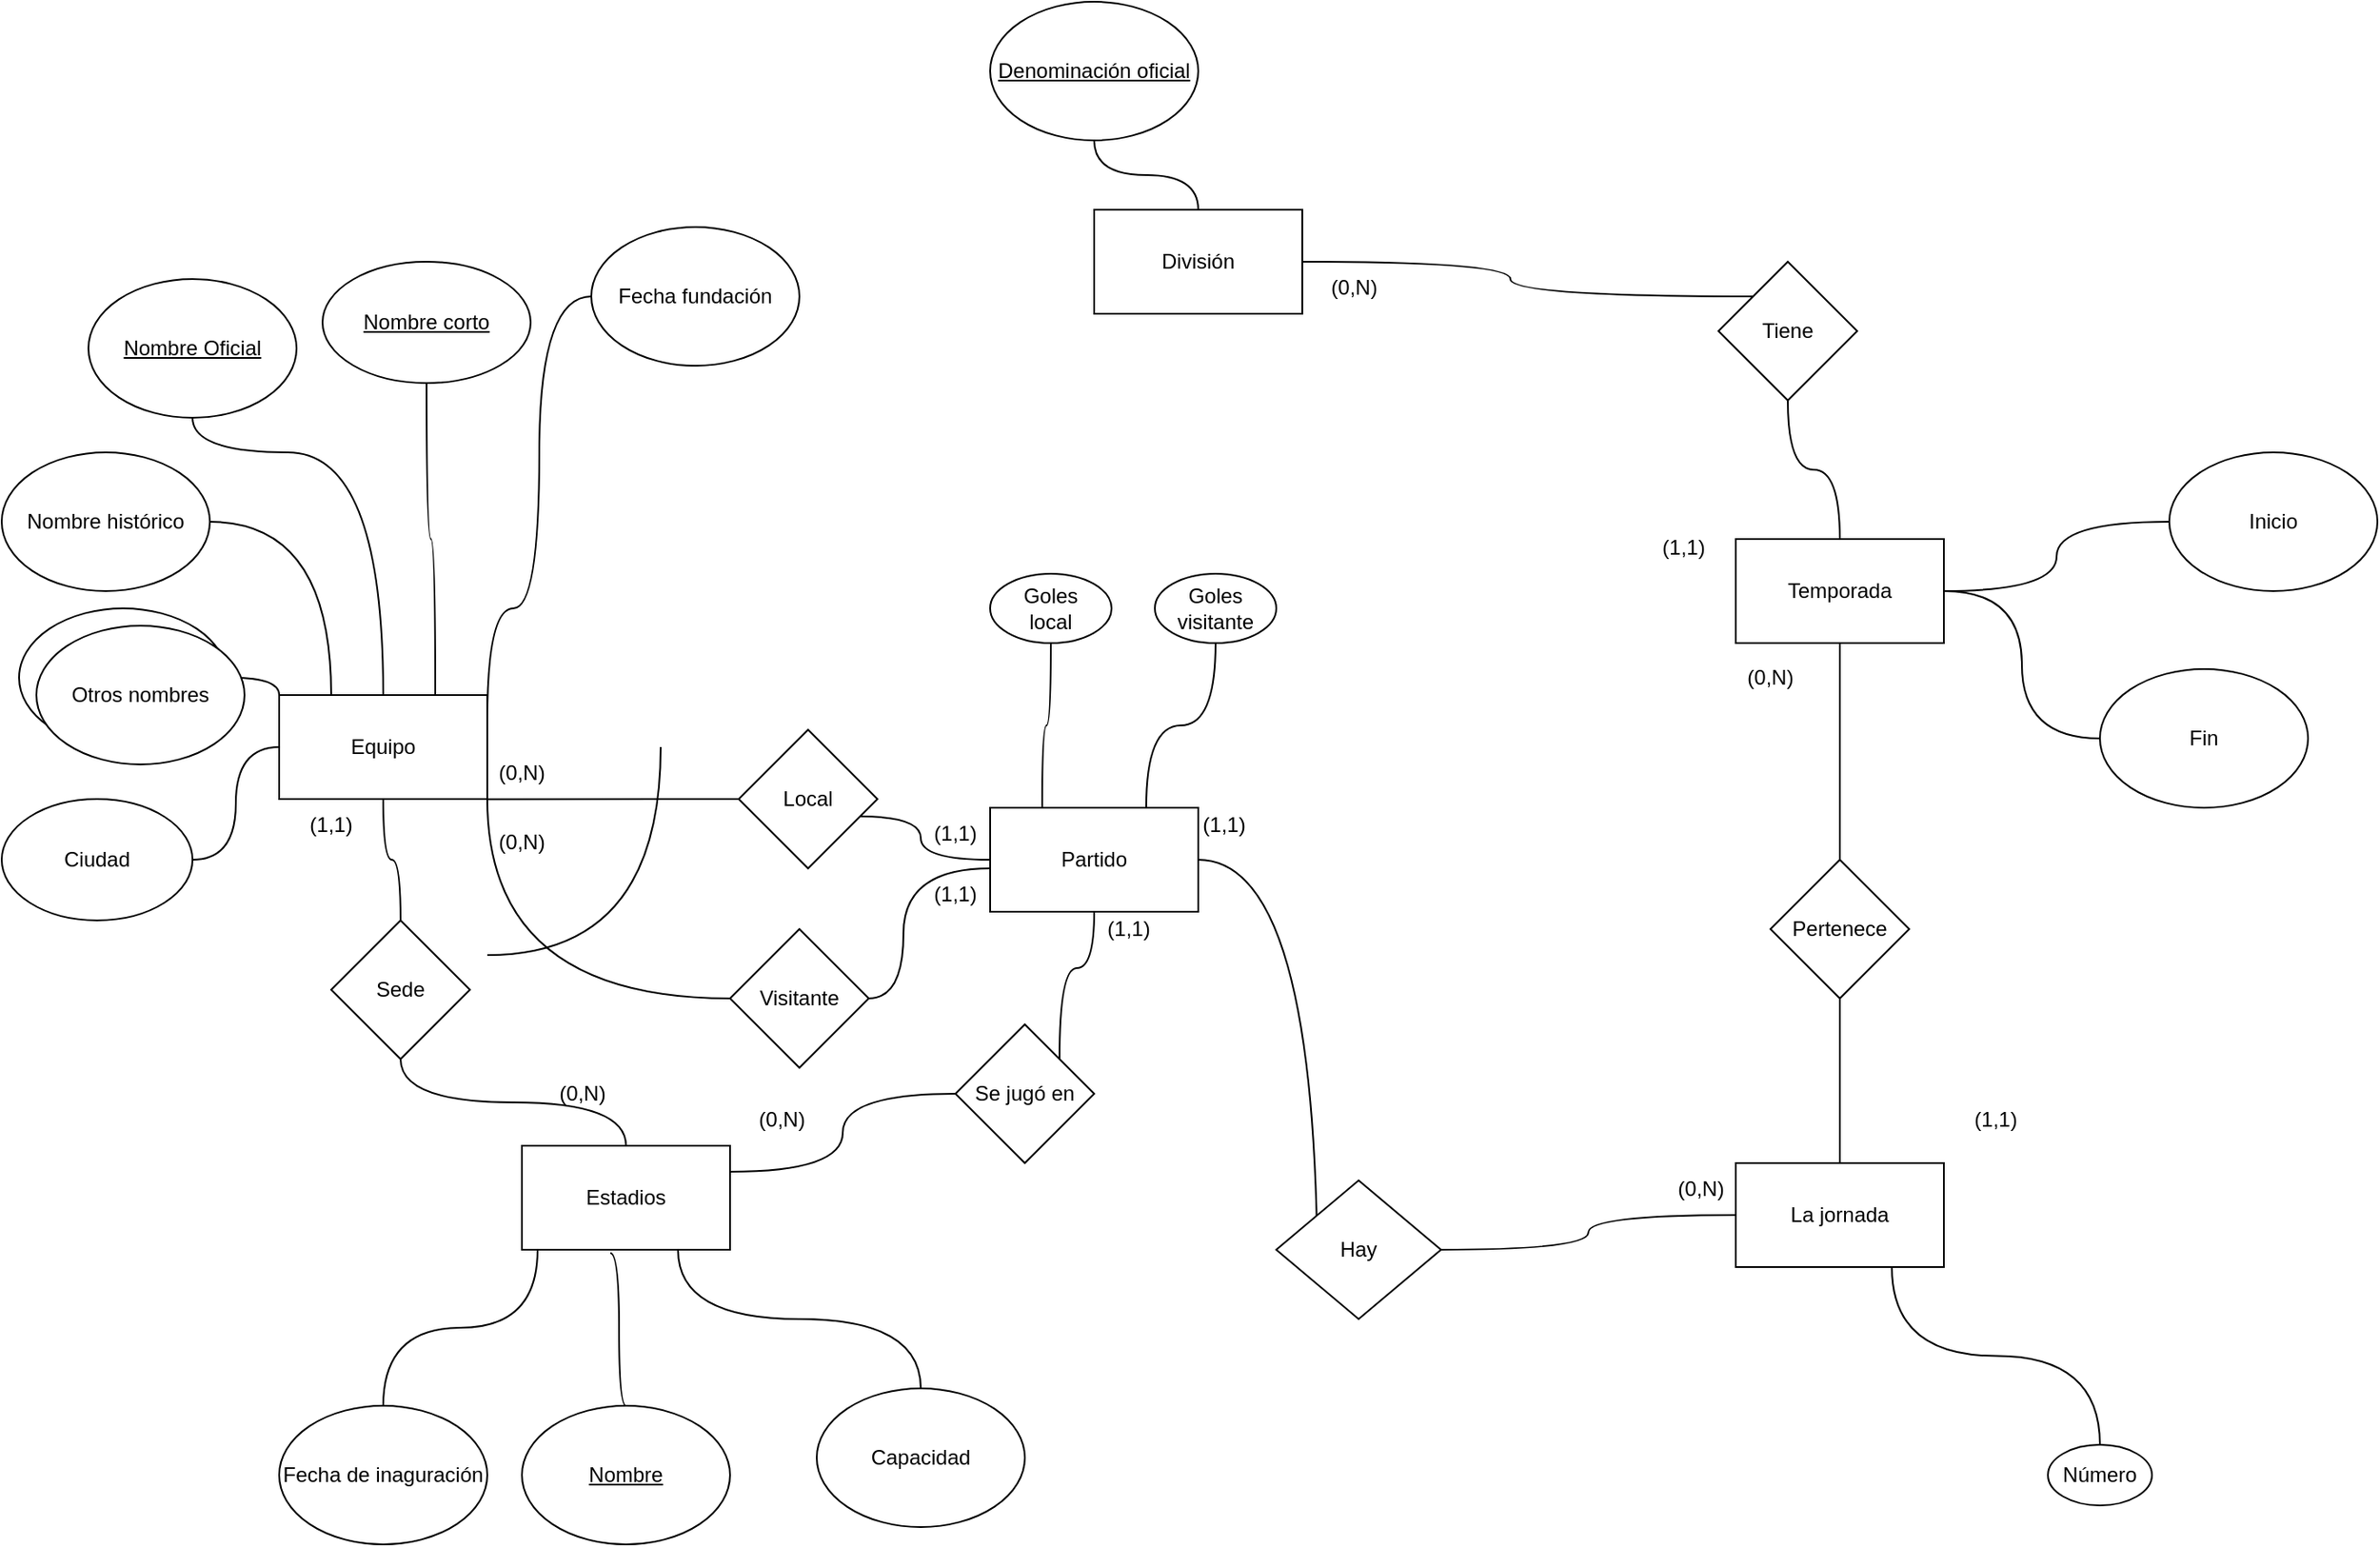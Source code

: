 <mxfile version="20.8.20" type="github">
  <diagram id="R2lEEEUBdFMjLlhIrx00" name="Page-1">
    <mxGraphModel dx="1654" dy="1861" grid="1" gridSize="10" guides="1" tooltips="1" connect="1" arrows="1" fold="1" page="1" pageScale="1" pageWidth="850" pageHeight="1100" math="0" shadow="0" extFonts="Permanent Marker^https://fonts.googleapis.com/css?family=Permanent+Marker">
      <root>
        <mxCell id="0" />
        <mxCell id="1" parent="0" />
        <mxCell id="bkdPCyFF_JCRdizK2mb8-16" style="edgeStyle=orthogonalEdgeStyle;curved=1;rounded=0;orthogonalLoop=1;jettySize=auto;html=1;exitX=1;exitY=0.25;exitDx=0;exitDy=0;strokeWidth=1;endArrow=none;endFill=0;" parent="1" source="bkdPCyFF_JCRdizK2mb8-1" target="bkdPCyFF_JCRdizK2mb8-15" edge="1">
          <mxGeometry relative="1" as="geometry">
            <Array as="points">
              <mxPoint x="280" y="130" />
              <mxPoint x="310" y="130" />
              <mxPoint x="310" y="-50" />
            </Array>
          </mxGeometry>
        </mxCell>
        <mxCell id="bkdPCyFF_JCRdizK2mb8-1" value="Equipo" style="rounded=0;whiteSpace=wrap;html=1;" parent="1" vertex="1">
          <mxGeometry x="160" y="180" width="120" height="60" as="geometry" />
        </mxCell>
        <mxCell id="JjR6LY6D7as-J1LcovHU-48" style="edgeStyle=orthogonalEdgeStyle;curved=1;rounded=0;orthogonalLoop=1;jettySize=auto;html=1;exitX=1;exitY=0.25;exitDx=0;exitDy=0;entryX=0;entryY=0.5;entryDx=0;entryDy=0;strokeWidth=1;endArrow=none;endFill=0;" parent="1" source="bkdPCyFF_JCRdizK2mb8-2" target="JjR6LY6D7as-J1LcovHU-47" edge="1">
          <mxGeometry relative="1" as="geometry" />
        </mxCell>
        <mxCell id="lBV5cohu0mnI4iCLQ0es-9" style="edgeStyle=orthogonalEdgeStyle;curved=1;rounded=0;orthogonalLoop=1;jettySize=auto;html=1;exitX=0.75;exitY=1;exitDx=0;exitDy=0;strokeWidth=1;endArrow=none;endFill=0;" edge="1" parent="1" source="bkdPCyFF_JCRdizK2mb8-2" target="bkdPCyFF_JCRdizK2mb8-19">
          <mxGeometry relative="1" as="geometry" />
        </mxCell>
        <mxCell id="bkdPCyFF_JCRdizK2mb8-2" value="Estadios" style="rounded=0;whiteSpace=wrap;html=1;" parent="1" vertex="1">
          <mxGeometry x="300" y="440" width="120" height="60" as="geometry" />
        </mxCell>
        <mxCell id="JjR6LY6D7as-J1LcovHU-58" style="edgeStyle=orthogonalEdgeStyle;curved=1;rounded=0;orthogonalLoop=1;jettySize=auto;html=1;entryX=0.5;entryY=1;entryDx=0;entryDy=0;strokeWidth=1;endArrow=none;endFill=0;" parent="1" source="bkdPCyFF_JCRdizK2mb8-3" target="JjR6LY6D7as-J1LcovHU-57" edge="1">
          <mxGeometry relative="1" as="geometry" />
        </mxCell>
        <mxCell id="lBV5cohu0mnI4iCLQ0es-4" style="rounded=0;orthogonalLoop=1;jettySize=auto;html=1;exitX=0.5;exitY=1;exitDx=0;exitDy=0;entryX=0.5;entryY=0;entryDx=0;entryDy=0;strokeWidth=1;endArrow=none;endFill=0;edgeStyle=orthogonalEdgeStyle;curved=1;" edge="1" parent="1" source="bkdPCyFF_JCRdizK2mb8-3" target="JjR6LY6D7as-J1LcovHU-6">
          <mxGeometry relative="1" as="geometry" />
        </mxCell>
        <mxCell id="lBV5cohu0mnI4iCLQ0es-12" style="edgeStyle=orthogonalEdgeStyle;curved=1;rounded=0;orthogonalLoop=1;jettySize=auto;html=1;exitX=1;exitY=0.5;exitDx=0;exitDy=0;strokeWidth=1;endArrow=none;endFill=0;" edge="1" parent="1" source="bkdPCyFF_JCRdizK2mb8-3" target="lBV5cohu0mnI4iCLQ0es-11">
          <mxGeometry relative="1" as="geometry" />
        </mxCell>
        <mxCell id="lBV5cohu0mnI4iCLQ0es-14" style="edgeStyle=orthogonalEdgeStyle;curved=1;rounded=0;orthogonalLoop=1;jettySize=auto;html=1;exitX=1;exitY=0.5;exitDx=0;exitDy=0;entryX=0;entryY=0.5;entryDx=0;entryDy=0;strokeWidth=1;endArrow=none;endFill=0;" edge="1" parent="1" source="bkdPCyFF_JCRdizK2mb8-3" target="lBV5cohu0mnI4iCLQ0es-13">
          <mxGeometry relative="1" as="geometry" />
        </mxCell>
        <mxCell id="bkdPCyFF_JCRdizK2mb8-3" value="Temporada" style="rounded=0;whiteSpace=wrap;html=1;" parent="1" vertex="1">
          <mxGeometry x="1000" y="90" width="120" height="60" as="geometry" />
        </mxCell>
        <mxCell id="bkdPCyFF_JCRdizK2mb8-5" style="rounded=0;orthogonalLoop=1;jettySize=auto;html=1;edgeStyle=orthogonalEdgeStyle;curved=1;strokeWidth=1;endArrow=none;endFill=0;" parent="1" source="bkdPCyFF_JCRdizK2mb8-4" target="bkdPCyFF_JCRdizK2mb8-1" edge="1">
          <mxGeometry relative="1" as="geometry">
            <Array as="points">
              <mxPoint x="110" y="40" />
              <mxPoint x="220" y="40" />
            </Array>
          </mxGeometry>
        </mxCell>
        <mxCell id="bkdPCyFF_JCRdizK2mb8-4" value="Nombre Oficial" style="ellipse;whiteSpace=wrap;html=1;fontStyle=4" parent="1" vertex="1">
          <mxGeometry x="50" y="-60" width="120" height="80" as="geometry" />
        </mxCell>
        <mxCell id="bkdPCyFF_JCRdizK2mb8-8" style="edgeStyle=orthogonalEdgeStyle;curved=1;rounded=0;orthogonalLoop=1;jettySize=auto;html=1;entryX=0.75;entryY=0;entryDx=0;entryDy=0;strokeWidth=1;endArrow=none;endFill=0;" parent="1" source="bkdPCyFF_JCRdizK2mb8-7" target="bkdPCyFF_JCRdizK2mb8-1" edge="1">
          <mxGeometry relative="1" as="geometry" />
        </mxCell>
        <mxCell id="bkdPCyFF_JCRdizK2mb8-7" value="&lt;u&gt;Nombre corto&lt;/u&gt;" style="ellipse;whiteSpace=wrap;html=1;" parent="1" vertex="1">
          <mxGeometry x="185" y="-70" width="120" height="70" as="geometry" />
        </mxCell>
        <mxCell id="JjR6LY6D7as-J1LcovHU-14" style="edgeStyle=orthogonalEdgeStyle;curved=1;rounded=0;orthogonalLoop=1;jettySize=auto;html=1;exitX=1;exitY=0.5;exitDx=0;exitDy=0;entryX=0.25;entryY=0;entryDx=0;entryDy=0;strokeWidth=1;endArrow=none;endFill=0;" parent="1" source="bkdPCyFF_JCRdizK2mb8-9" target="bkdPCyFF_JCRdizK2mb8-1" edge="1">
          <mxGeometry relative="1" as="geometry" />
        </mxCell>
        <mxCell id="bkdPCyFF_JCRdizK2mb8-9" value="Nombre histórico" style="ellipse;whiteSpace=wrap;html=1;" parent="1" vertex="1">
          <mxGeometry y="40" width="120" height="80" as="geometry" />
        </mxCell>
        <mxCell id="JjR6LY6D7as-J1LcovHU-15" style="edgeStyle=orthogonalEdgeStyle;curved=1;rounded=0;orthogonalLoop=1;jettySize=auto;html=1;exitX=1;exitY=0.5;exitDx=0;exitDy=0;entryX=0;entryY=0;entryDx=0;entryDy=0;strokeWidth=1;endArrow=none;endFill=0;" parent="1" source="bkdPCyFF_JCRdizK2mb8-11" target="bkdPCyFF_JCRdizK2mb8-1" edge="1">
          <mxGeometry relative="1" as="geometry" />
        </mxCell>
        <mxCell id="JjR6LY6D7as-J1LcovHU-16" style="edgeStyle=orthogonalEdgeStyle;curved=1;rounded=0;orthogonalLoop=1;jettySize=auto;html=1;entryX=0;entryY=0.5;entryDx=0;entryDy=0;strokeWidth=1;endArrow=none;endFill=0;" parent="1" source="bkdPCyFF_JCRdizK2mb8-13" target="bkdPCyFF_JCRdizK2mb8-1" edge="1">
          <mxGeometry relative="1" as="geometry" />
        </mxCell>
        <mxCell id="bkdPCyFF_JCRdizK2mb8-11" value="" style="ellipse;whiteSpace=wrap;html=1;perimeterSpacing=3;" parent="1" vertex="1">
          <mxGeometry x="10" y="130" width="120" height="80" as="geometry" />
        </mxCell>
        <mxCell id="bkdPCyFF_JCRdizK2mb8-13" value="Ciudad" style="ellipse;whiteSpace=wrap;html=1;" parent="1" vertex="1">
          <mxGeometry y="240" width="110" height="70" as="geometry" />
        </mxCell>
        <mxCell id="bkdPCyFF_JCRdizK2mb8-15" value="Fecha fundación" style="ellipse;whiteSpace=wrap;html=1;" parent="1" vertex="1">
          <mxGeometry x="340" y="-90" width="120" height="80" as="geometry" />
        </mxCell>
        <mxCell id="bkdPCyFF_JCRdizK2mb8-22" style="edgeStyle=orthogonalEdgeStyle;curved=1;rounded=0;orthogonalLoop=1;jettySize=auto;html=1;exitX=0.5;exitY=0;exitDx=0;exitDy=0;entryX=0.425;entryY=1.033;entryDx=0;entryDy=0;entryPerimeter=0;strokeWidth=1;endArrow=none;endFill=0;" parent="1" source="bkdPCyFF_JCRdizK2mb8-17" target="bkdPCyFF_JCRdizK2mb8-2" edge="1">
          <mxGeometry relative="1" as="geometry">
            <Array as="points">
              <mxPoint x="356" y="590" />
            </Array>
          </mxGeometry>
        </mxCell>
        <mxCell id="bkdPCyFF_JCRdizK2mb8-17" value="Nombre" style="ellipse;whiteSpace=wrap;html=1;fontStyle=4" parent="1" vertex="1">
          <mxGeometry x="300" y="590" width="120" height="80" as="geometry" />
        </mxCell>
        <mxCell id="lBV5cohu0mnI4iCLQ0es-8" style="edgeStyle=orthogonalEdgeStyle;curved=1;rounded=0;orthogonalLoop=1;jettySize=auto;html=1;exitX=0.5;exitY=0;exitDx=0;exitDy=0;entryX=0.075;entryY=1;entryDx=0;entryDy=0;entryPerimeter=0;strokeWidth=1;endArrow=none;endFill=0;" edge="1" parent="1" source="bkdPCyFF_JCRdizK2mb8-18" target="bkdPCyFF_JCRdizK2mb8-2">
          <mxGeometry relative="1" as="geometry" />
        </mxCell>
        <mxCell id="bkdPCyFF_JCRdizK2mb8-18" value="Fecha de inaguración" style="ellipse;whiteSpace=wrap;html=1;" parent="1" vertex="1">
          <mxGeometry x="160" y="590" width="120" height="80" as="geometry" />
        </mxCell>
        <mxCell id="bkdPCyFF_JCRdizK2mb8-19" value="Capacidad" style="ellipse;whiteSpace=wrap;html=1;" parent="1" vertex="1">
          <mxGeometry x="470" y="580" width="120" height="80" as="geometry" />
        </mxCell>
        <mxCell id="JjR6LY6D7as-J1LcovHU-3" style="edgeStyle=orthogonalEdgeStyle;curved=1;rounded=0;orthogonalLoop=1;jettySize=auto;html=1;exitX=0.5;exitY=1;exitDx=0;exitDy=0;entryX=0.5;entryY=0;entryDx=0;entryDy=0;strokeWidth=1;endArrow=none;endFill=0;" parent="1" source="JjR6LY6D7as-J1LcovHU-1" target="bkdPCyFF_JCRdizK2mb8-2" edge="1">
          <mxGeometry relative="1" as="geometry" />
        </mxCell>
        <mxCell id="JjR6LY6D7as-J1LcovHU-17" style="edgeStyle=orthogonalEdgeStyle;curved=1;rounded=0;orthogonalLoop=1;jettySize=auto;html=1;exitX=0.5;exitY=0;exitDx=0;exitDy=0;entryX=0.5;entryY=1;entryDx=0;entryDy=0;strokeWidth=1;endArrow=none;endFill=0;" parent="1" source="JjR6LY6D7as-J1LcovHU-1" target="bkdPCyFF_JCRdizK2mb8-1" edge="1">
          <mxGeometry relative="1" as="geometry" />
        </mxCell>
        <mxCell id="JjR6LY6D7as-J1LcovHU-1" value="Sede" style="rhombus;whiteSpace=wrap;html=1;" parent="1" vertex="1">
          <mxGeometry x="190" y="310" width="80" height="80" as="geometry" />
        </mxCell>
        <mxCell id="JjR6LY6D7as-J1LcovHU-4" value="(1,1)" style="text;html=1;strokeColor=none;fillColor=none;align=center;verticalAlign=middle;whiteSpace=wrap;rounded=0;" parent="1" vertex="1">
          <mxGeometry x="160" y="240" width="60" height="30" as="geometry" />
        </mxCell>
        <mxCell id="JjR6LY6D7as-J1LcovHU-5" value="(0,N)" style="text;html=1;strokeColor=none;fillColor=none;align=center;verticalAlign=middle;whiteSpace=wrap;rounded=0;" parent="1" vertex="1">
          <mxGeometry x="305" y="395" width="60" height="30" as="geometry" />
        </mxCell>
        <mxCell id="lBV5cohu0mnI4iCLQ0es-19" style="edgeStyle=orthogonalEdgeStyle;curved=1;rounded=0;orthogonalLoop=1;jettySize=auto;html=1;entryX=0.5;entryY=0;entryDx=0;entryDy=0;strokeWidth=1;endArrow=none;endFill=0;" edge="1" parent="1" source="JjR6LY6D7as-J1LcovHU-6" target="JjR6LY6D7as-J1LcovHU-62">
          <mxGeometry relative="1" as="geometry" />
        </mxCell>
        <mxCell id="JjR6LY6D7as-J1LcovHU-6" value="Pertenece" style="rhombus;whiteSpace=wrap;html=1;" parent="1" vertex="1">
          <mxGeometry x="1020" y="275" width="80" height="80" as="geometry" />
        </mxCell>
        <mxCell id="JjR6LY6D7as-J1LcovHU-9" value="(1,1)" style="text;html=1;strokeColor=none;fillColor=none;align=center;verticalAlign=middle;whiteSpace=wrap;rounded=0;" parent="1" vertex="1">
          <mxGeometry x="1120" y="410" width="60" height="30" as="geometry" />
        </mxCell>
        <mxCell id="JjR6LY6D7as-J1LcovHU-11" value="(0,N)" style="text;html=1;strokeColor=none;fillColor=none;align=center;verticalAlign=middle;whiteSpace=wrap;rounded=0;" parent="1" vertex="1">
          <mxGeometry x="990" y="155" width="60" height="30" as="geometry" />
        </mxCell>
        <mxCell id="lBV5cohu0mnI4iCLQ0es-21" style="edgeStyle=orthogonalEdgeStyle;curved=1;rounded=0;orthogonalLoop=1;jettySize=auto;html=1;exitX=1;exitY=0.5;exitDx=0;exitDy=0;entryX=0;entryY=0;entryDx=0;entryDy=0;strokeWidth=1;endArrow=none;endFill=0;" edge="1" parent="1" source="JjR6LY6D7as-J1LcovHU-13" target="JjR6LY6D7as-J1LcovHU-57">
          <mxGeometry relative="1" as="geometry" />
        </mxCell>
        <mxCell id="JjR6LY6D7as-J1LcovHU-13" value="División" style="rounded=0;whiteSpace=wrap;html=1;" parent="1" vertex="1">
          <mxGeometry x="630" y="-100" width="120" height="60" as="geometry" />
        </mxCell>
        <mxCell id="JjR6LY6D7as-J1LcovHU-19" value="Número" style="ellipse;whiteSpace=wrap;html=1;" parent="1" vertex="1">
          <mxGeometry x="1180" y="612.5" width="60" height="35" as="geometry" />
        </mxCell>
        <mxCell id="JjR6LY6D7as-J1LcovHU-27" value="Goles&lt;br&gt;local" style="ellipse;whiteSpace=wrap;html=1;" parent="1" vertex="1">
          <mxGeometry x="570" y="110" width="70" height="40" as="geometry" />
        </mxCell>
        <mxCell id="JjR6LY6D7as-J1LcovHU-28" value="Goles&lt;br&gt;visitante" style="ellipse;whiteSpace=wrap;html=1;" parent="1" vertex="1">
          <mxGeometry x="665" y="110" width="70" height="40" as="geometry" />
        </mxCell>
        <mxCell id="lBV5cohu0mnI4iCLQ0es-15" style="edgeStyle=orthogonalEdgeStyle;curved=1;rounded=0;orthogonalLoop=1;jettySize=auto;html=1;exitX=1;exitY=0.5;exitDx=0;exitDy=0;entryX=0;entryY=1;entryDx=0;entryDy=0;strokeWidth=1;endArrow=none;endFill=0;" edge="1" parent="1" source="JjR6LY6D7as-J1LcovHU-32" target="JjR6LY6D7as-J1LcovHU-66">
          <mxGeometry relative="1" as="geometry" />
        </mxCell>
        <mxCell id="lBV5cohu0mnI4iCLQ0es-16" style="edgeStyle=orthogonalEdgeStyle;curved=1;rounded=0;orthogonalLoop=1;jettySize=auto;html=1;exitX=0.25;exitY=0;exitDx=0;exitDy=0;entryX=0.5;entryY=1;entryDx=0;entryDy=0;strokeWidth=1;endArrow=none;endFill=0;" edge="1" parent="1" source="JjR6LY6D7as-J1LcovHU-32" target="JjR6LY6D7as-J1LcovHU-27">
          <mxGeometry relative="1" as="geometry" />
        </mxCell>
        <mxCell id="lBV5cohu0mnI4iCLQ0es-17" style="edgeStyle=orthogonalEdgeStyle;curved=1;rounded=0;orthogonalLoop=1;jettySize=auto;html=1;exitX=0.75;exitY=0;exitDx=0;exitDy=0;entryX=0.5;entryY=1;entryDx=0;entryDy=0;strokeWidth=1;endArrow=none;endFill=0;" edge="1" parent="1" source="JjR6LY6D7as-J1LcovHU-32" target="JjR6LY6D7as-J1LcovHU-28">
          <mxGeometry relative="1" as="geometry" />
        </mxCell>
        <mxCell id="JjR6LY6D7as-J1LcovHU-32" value="Partido" style="rounded=0;whiteSpace=wrap;html=1;" parent="1" vertex="1">
          <mxGeometry x="570" y="245" width="120" height="60" as="geometry" />
        </mxCell>
        <mxCell id="JjR6LY6D7as-J1LcovHU-38" style="edgeStyle=orthogonalEdgeStyle;curved=1;rounded=0;orthogonalLoop=1;jettySize=auto;html=1;entryX=0;entryY=0.5;entryDx=0;entryDy=0;strokeWidth=1;endArrow=none;endFill=0;" parent="1" source="JjR6LY6D7as-J1LcovHU-36" target="JjR6LY6D7as-J1LcovHU-32" edge="1">
          <mxGeometry relative="1" as="geometry">
            <Array as="points">
              <mxPoint x="530" y="250" />
              <mxPoint x="530" y="275" />
            </Array>
          </mxGeometry>
        </mxCell>
        <mxCell id="JjR6LY6D7as-J1LcovHU-41" style="edgeStyle=orthogonalEdgeStyle;curved=1;rounded=0;orthogonalLoop=1;jettySize=auto;html=1;exitX=0;exitY=0.5;exitDx=0;exitDy=0;strokeWidth=1;endArrow=none;endFill=0;" parent="1" source="JjR6LY6D7as-J1LcovHU-36" edge="1">
          <mxGeometry relative="1" as="geometry">
            <mxPoint x="280" y="240.176" as="targetPoint" />
          </mxGeometry>
        </mxCell>
        <mxCell id="JjR6LY6D7as-J1LcovHU-36" value="Local" style="rhombus;whiteSpace=wrap;html=1;" parent="1" vertex="1">
          <mxGeometry x="425" y="200" width="80" height="80" as="geometry" />
        </mxCell>
        <mxCell id="JjR6LY6D7as-J1LcovHU-40" style="edgeStyle=orthogonalEdgeStyle;curved=1;rounded=0;orthogonalLoop=1;jettySize=auto;html=1;entryX=1;entryY=1;entryDx=0;entryDy=0;strokeWidth=1;endArrow=none;endFill=0;" parent="1" source="JjR6LY6D7as-J1LcovHU-37" target="bkdPCyFF_JCRdizK2mb8-1" edge="1">
          <mxGeometry relative="1" as="geometry" />
        </mxCell>
        <mxCell id="JjR6LY6D7as-J1LcovHU-44" style="edgeStyle=orthogonalEdgeStyle;curved=1;rounded=0;orthogonalLoop=1;jettySize=auto;html=1;exitX=1;exitY=0.5;exitDx=0;exitDy=0;strokeWidth=1;endArrow=none;endFill=0;" parent="1" source="JjR6LY6D7as-J1LcovHU-37" edge="1">
          <mxGeometry relative="1" as="geometry">
            <mxPoint x="570" y="280" as="targetPoint" />
            <Array as="points">
              <mxPoint x="520" y="355" />
              <mxPoint x="520" y="280" />
              <mxPoint x="570" y="280" />
            </Array>
          </mxGeometry>
        </mxCell>
        <mxCell id="JjR6LY6D7as-J1LcovHU-37" value="Visitante" style="rhombus;whiteSpace=wrap;html=1;" parent="1" vertex="1">
          <mxGeometry x="420" y="315" width="80" height="80" as="geometry" />
        </mxCell>
        <mxCell id="JjR6LY6D7as-J1LcovHU-43" value="" style="endArrow=none;html=1;rounded=0;strokeWidth=1;curved=1;" parent="1" edge="1">
          <mxGeometry width="50" height="50" relative="1" as="geometry">
            <mxPoint x="280" y="330" as="sourcePoint" />
            <mxPoint x="380" y="210" as="targetPoint" />
            <Array as="points">
              <mxPoint x="380" y="330" />
            </Array>
          </mxGeometry>
        </mxCell>
        <mxCell id="JjR6LY6D7as-J1LcovHU-49" style="edgeStyle=orthogonalEdgeStyle;curved=1;rounded=0;orthogonalLoop=1;jettySize=auto;html=1;exitX=1;exitY=0;exitDx=0;exitDy=0;strokeWidth=1;endArrow=none;endFill=0;" parent="1" source="JjR6LY6D7as-J1LcovHU-47" target="JjR6LY6D7as-J1LcovHU-32" edge="1">
          <mxGeometry relative="1" as="geometry" />
        </mxCell>
        <mxCell id="JjR6LY6D7as-J1LcovHU-47" value="Se jugó en" style="rhombus;whiteSpace=wrap;html=1;" parent="1" vertex="1">
          <mxGeometry x="550" y="370" width="80" height="80" as="geometry" />
        </mxCell>
        <mxCell id="JjR6LY6D7as-J1LcovHU-50" value="(0,N)" style="text;html=1;strokeColor=none;fillColor=none;align=center;verticalAlign=middle;whiteSpace=wrap;rounded=0;" parent="1" vertex="1">
          <mxGeometry x="420" y="410" width="60" height="30" as="geometry" />
        </mxCell>
        <mxCell id="JjR6LY6D7as-J1LcovHU-52" value="(1,1)" style="text;html=1;strokeColor=none;fillColor=none;align=center;verticalAlign=middle;whiteSpace=wrap;rounded=0;" parent="1" vertex="1">
          <mxGeometry x="620" y="300" width="60" height="30" as="geometry" />
        </mxCell>
        <mxCell id="JjR6LY6D7as-J1LcovHU-53" value="(1,1)" style="text;html=1;strokeColor=none;fillColor=none;align=center;verticalAlign=middle;whiteSpace=wrap;rounded=0;" parent="1" vertex="1">
          <mxGeometry x="520" y="280" width="60" height="30" as="geometry" />
        </mxCell>
        <mxCell id="JjR6LY6D7as-J1LcovHU-54" value="(1,1)" style="text;html=1;strokeColor=none;fillColor=none;align=center;verticalAlign=middle;whiteSpace=wrap;rounded=0;" parent="1" vertex="1">
          <mxGeometry x="520" y="245" width="60" height="30" as="geometry" />
        </mxCell>
        <mxCell id="JjR6LY6D7as-J1LcovHU-55" value="(0,N)" style="text;html=1;strokeColor=none;fillColor=none;align=center;verticalAlign=middle;whiteSpace=wrap;rounded=0;" parent="1" vertex="1">
          <mxGeometry x="270" y="210" width="60" height="30" as="geometry" />
        </mxCell>
        <mxCell id="JjR6LY6D7as-J1LcovHU-56" value="(0,N)" style="text;html=1;strokeColor=none;fillColor=none;align=center;verticalAlign=middle;whiteSpace=wrap;rounded=0;" parent="1" vertex="1">
          <mxGeometry x="270" y="250" width="60" height="30" as="geometry" />
        </mxCell>
        <mxCell id="JjR6LY6D7as-J1LcovHU-57" value="Tiene" style="rhombus;whiteSpace=wrap;html=1;" parent="1" vertex="1">
          <mxGeometry x="990" y="-70" width="80" height="80" as="geometry" />
        </mxCell>
        <mxCell id="JjR6LY6D7as-J1LcovHU-61" style="edgeStyle=orthogonalEdgeStyle;curved=1;rounded=0;orthogonalLoop=1;jettySize=auto;html=1;exitX=0.5;exitY=1;exitDx=0;exitDy=0;entryX=0.5;entryY=0;entryDx=0;entryDy=0;strokeWidth=1;endArrow=none;endFill=0;" parent="1" source="JjR6LY6D7as-J1LcovHU-60" target="JjR6LY6D7as-J1LcovHU-13" edge="1">
          <mxGeometry relative="1" as="geometry" />
        </mxCell>
        <mxCell id="JjR6LY6D7as-J1LcovHU-60" value="Denominación oficial" style="ellipse;whiteSpace=wrap;html=1;fontStyle=4" parent="1" vertex="1">
          <mxGeometry x="570" y="-220" width="120" height="80" as="geometry" />
        </mxCell>
        <mxCell id="JjR6LY6D7as-J1LcovHU-80" style="edgeStyle=orthogonalEdgeStyle;curved=1;rounded=0;orthogonalLoop=1;jettySize=auto;html=1;exitX=0.75;exitY=1;exitDx=0;exitDy=0;entryX=0.5;entryY=0;entryDx=0;entryDy=0;strokeWidth=1;endArrow=none;endFill=0;" parent="1" source="JjR6LY6D7as-J1LcovHU-62" target="JjR6LY6D7as-J1LcovHU-19" edge="1">
          <mxGeometry relative="1" as="geometry" />
        </mxCell>
        <mxCell id="JjR6LY6D7as-J1LcovHU-62" value="La jornada" style="rounded=0;whiteSpace=wrap;html=1;" parent="1" vertex="1">
          <mxGeometry x="1000" y="450" width="120" height="60" as="geometry" />
        </mxCell>
        <mxCell id="lBV5cohu0mnI4iCLQ0es-18" style="edgeStyle=orthogonalEdgeStyle;curved=1;rounded=0;orthogonalLoop=1;jettySize=auto;html=1;entryX=0;entryY=0.5;entryDx=0;entryDy=0;strokeWidth=1;endArrow=none;endFill=0;" edge="1" parent="1" source="JjR6LY6D7as-J1LcovHU-66" target="JjR6LY6D7as-J1LcovHU-62">
          <mxGeometry relative="1" as="geometry" />
        </mxCell>
        <mxCell id="JjR6LY6D7as-J1LcovHU-66" value="Hay" style="rhombus;whiteSpace=wrap;html=1;" parent="1" vertex="1">
          <mxGeometry x="735" y="460" width="95" height="80" as="geometry" />
        </mxCell>
        <mxCell id="JjR6LY6D7as-J1LcovHU-69" value="(1,1)" style="text;html=1;strokeColor=none;fillColor=none;align=center;verticalAlign=middle;whiteSpace=wrap;rounded=0;" parent="1" vertex="1">
          <mxGeometry x="675" y="240" width="60" height="30" as="geometry" />
        </mxCell>
        <mxCell id="JjR6LY6D7as-J1LcovHU-70" value="(0,N)" style="text;html=1;strokeColor=none;fillColor=none;align=center;verticalAlign=middle;whiteSpace=wrap;rounded=0;" parent="1" vertex="1">
          <mxGeometry x="950" y="450" width="60" height="30" as="geometry" />
        </mxCell>
        <mxCell id="JjR6LY6D7as-J1LcovHU-71" value="(0,N)" style="text;html=1;strokeColor=none;fillColor=none;align=center;verticalAlign=middle;whiteSpace=wrap;rounded=0;" parent="1" vertex="1">
          <mxGeometry x="750" y="-70" width="60" height="30" as="geometry" />
        </mxCell>
        <mxCell id="JjR6LY6D7as-J1LcovHU-72" value="(1,1)" style="text;html=1;strokeColor=none;fillColor=none;align=center;verticalAlign=middle;whiteSpace=wrap;rounded=0;" parent="1" vertex="1">
          <mxGeometry x="940" y="80" width="60" height="30" as="geometry" />
        </mxCell>
        <mxCell id="lBV5cohu0mnI4iCLQ0es-10" value="Otros nombres" style="ellipse;whiteSpace=wrap;html=1;" vertex="1" parent="1">
          <mxGeometry x="20" y="140" width="120" height="80" as="geometry" />
        </mxCell>
        <mxCell id="lBV5cohu0mnI4iCLQ0es-2" style="edgeStyle=orthogonalEdgeStyle;rounded=0;orthogonalLoop=1;jettySize=auto;html=1;exitX=0.5;exitY=1;exitDx=0;exitDy=0;" edge="1" parent="1" source="bkdPCyFF_JCRdizK2mb8-3" target="bkdPCyFF_JCRdizK2mb8-3">
          <mxGeometry relative="1" as="geometry" />
        </mxCell>
        <mxCell id="lBV5cohu0mnI4iCLQ0es-11" value="Inicio" style="ellipse;whiteSpace=wrap;html=1;" vertex="1" parent="1">
          <mxGeometry x="1250" y="40" width="120" height="80" as="geometry" />
        </mxCell>
        <mxCell id="lBV5cohu0mnI4iCLQ0es-13" value="Fin" style="ellipse;whiteSpace=wrap;html=1;" vertex="1" parent="1">
          <mxGeometry x="1210" y="165" width="120" height="80" as="geometry" />
        </mxCell>
      </root>
    </mxGraphModel>
  </diagram>
</mxfile>
